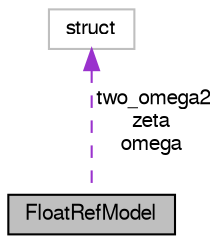 digraph "FloatRefModel"
{
  edge [fontname="FreeSans",fontsize="10",labelfontname="FreeSans",labelfontsize="10"];
  node [fontname="FreeSans",fontsize="10",shape=record];
  Node1 [label="FloatRefModel",height=0.2,width=0.4,color="black", fillcolor="grey75", style="filled", fontcolor="black"];
  Node2 -> Node1 [dir="back",color="darkorchid3",fontsize="10",style="dashed",label=" two_omega2\nzeta\nomega" ,fontname="FreeSans"];
  Node2 [label="struct",height=0.2,width=0.4,color="grey75", fillcolor="white", style="filled"];
}
